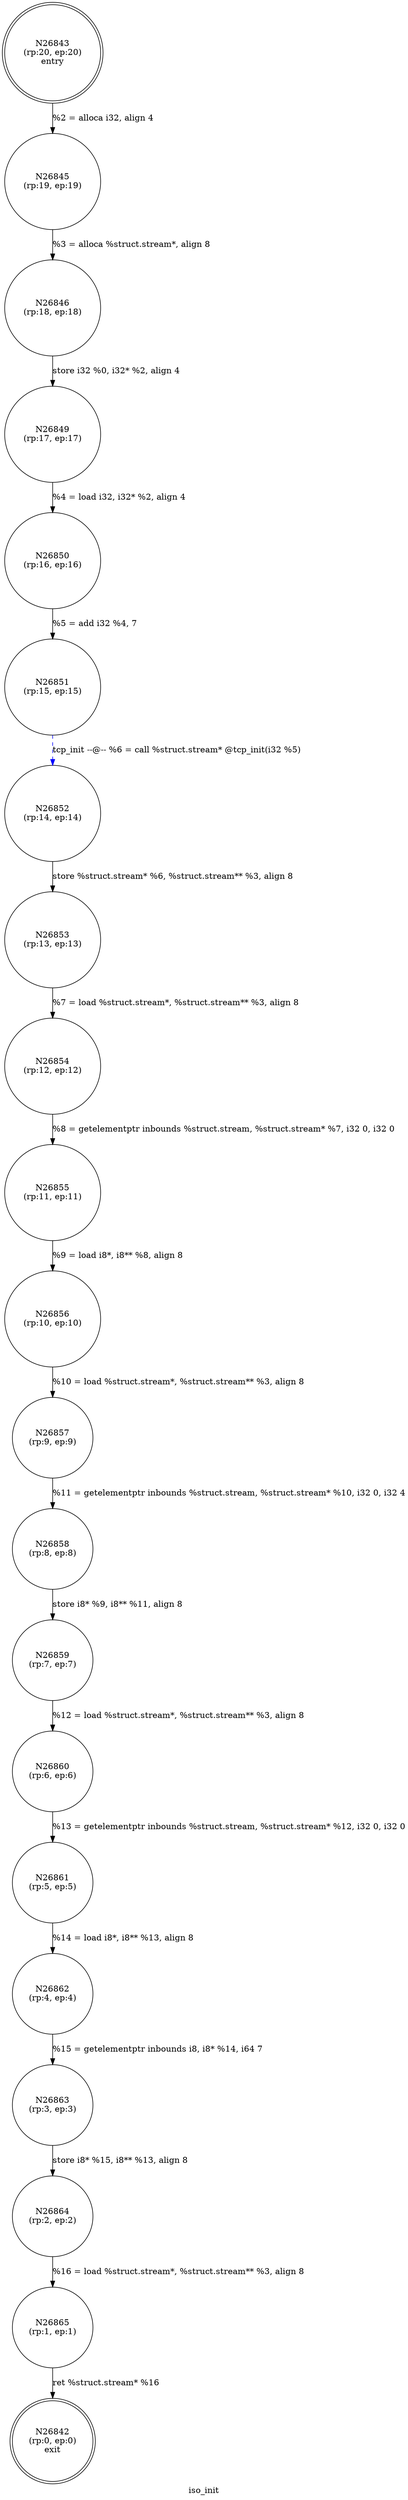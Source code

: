digraph iso_init {
label="iso_init"
26842 [label="N26842\n(rp:0, ep:0)\nexit", shape="doublecircle"]
26843 [label="N26843\n(rp:20, ep:20)\nentry", shape="doublecircle"]
26843 -> 26845 [label="%2 = alloca i32, align 4"]
26845 [label="N26845\n(rp:19, ep:19)", shape="circle"]
26845 -> 26846 [label="%3 = alloca %struct.stream*, align 8"]
26846 [label="N26846\n(rp:18, ep:18)", shape="circle"]
26846 -> 26849 [label="store i32 %0, i32* %2, align 4"]
26849 [label="N26849\n(rp:17, ep:17)", shape="circle"]
26849 -> 26850 [label="%4 = load i32, i32* %2, align 4"]
26850 [label="N26850\n(rp:16, ep:16)", shape="circle"]
26850 -> 26851 [label="%5 = add i32 %4, 7"]
26851 [label="N26851\n(rp:15, ep:15)", shape="circle"]
26851 -> 26852 [label="tcp_init --@-- %6 = call %struct.stream* @tcp_init(i32 %5)", style="dashed", color="blue"]
26852 [label="N26852\n(rp:14, ep:14)", shape="circle"]
26852 -> 26853 [label="store %struct.stream* %6, %struct.stream** %3, align 8"]
26853 [label="N26853\n(rp:13, ep:13)", shape="circle"]
26853 -> 26854 [label="%7 = load %struct.stream*, %struct.stream** %3, align 8"]
26854 [label="N26854\n(rp:12, ep:12)", shape="circle"]
26854 -> 26855 [label="%8 = getelementptr inbounds %struct.stream, %struct.stream* %7, i32 0, i32 0"]
26855 [label="N26855\n(rp:11, ep:11)", shape="circle"]
26855 -> 26856 [label="%9 = load i8*, i8** %8, align 8"]
26856 [label="N26856\n(rp:10, ep:10)", shape="circle"]
26856 -> 26857 [label="%10 = load %struct.stream*, %struct.stream** %3, align 8"]
26857 [label="N26857\n(rp:9, ep:9)", shape="circle"]
26857 -> 26858 [label="%11 = getelementptr inbounds %struct.stream, %struct.stream* %10, i32 0, i32 4"]
26858 [label="N26858\n(rp:8, ep:8)", shape="circle"]
26858 -> 26859 [label="store i8* %9, i8** %11, align 8"]
26859 [label="N26859\n(rp:7, ep:7)", shape="circle"]
26859 -> 26860 [label="%12 = load %struct.stream*, %struct.stream** %3, align 8"]
26860 [label="N26860\n(rp:6, ep:6)", shape="circle"]
26860 -> 26861 [label="%13 = getelementptr inbounds %struct.stream, %struct.stream* %12, i32 0, i32 0"]
26861 [label="N26861\n(rp:5, ep:5)", shape="circle"]
26861 -> 26862 [label="%14 = load i8*, i8** %13, align 8"]
26862 [label="N26862\n(rp:4, ep:4)", shape="circle"]
26862 -> 26863 [label="%15 = getelementptr inbounds i8, i8* %14, i64 7"]
26863 [label="N26863\n(rp:3, ep:3)", shape="circle"]
26863 -> 26864 [label="store i8* %15, i8** %13, align 8"]
26864 [label="N26864\n(rp:2, ep:2)", shape="circle"]
26864 -> 26865 [label="%16 = load %struct.stream*, %struct.stream** %3, align 8"]
26865 [label="N26865\n(rp:1, ep:1)", shape="circle"]
26865 -> 26842 [label="ret %struct.stream* %16"]
}
